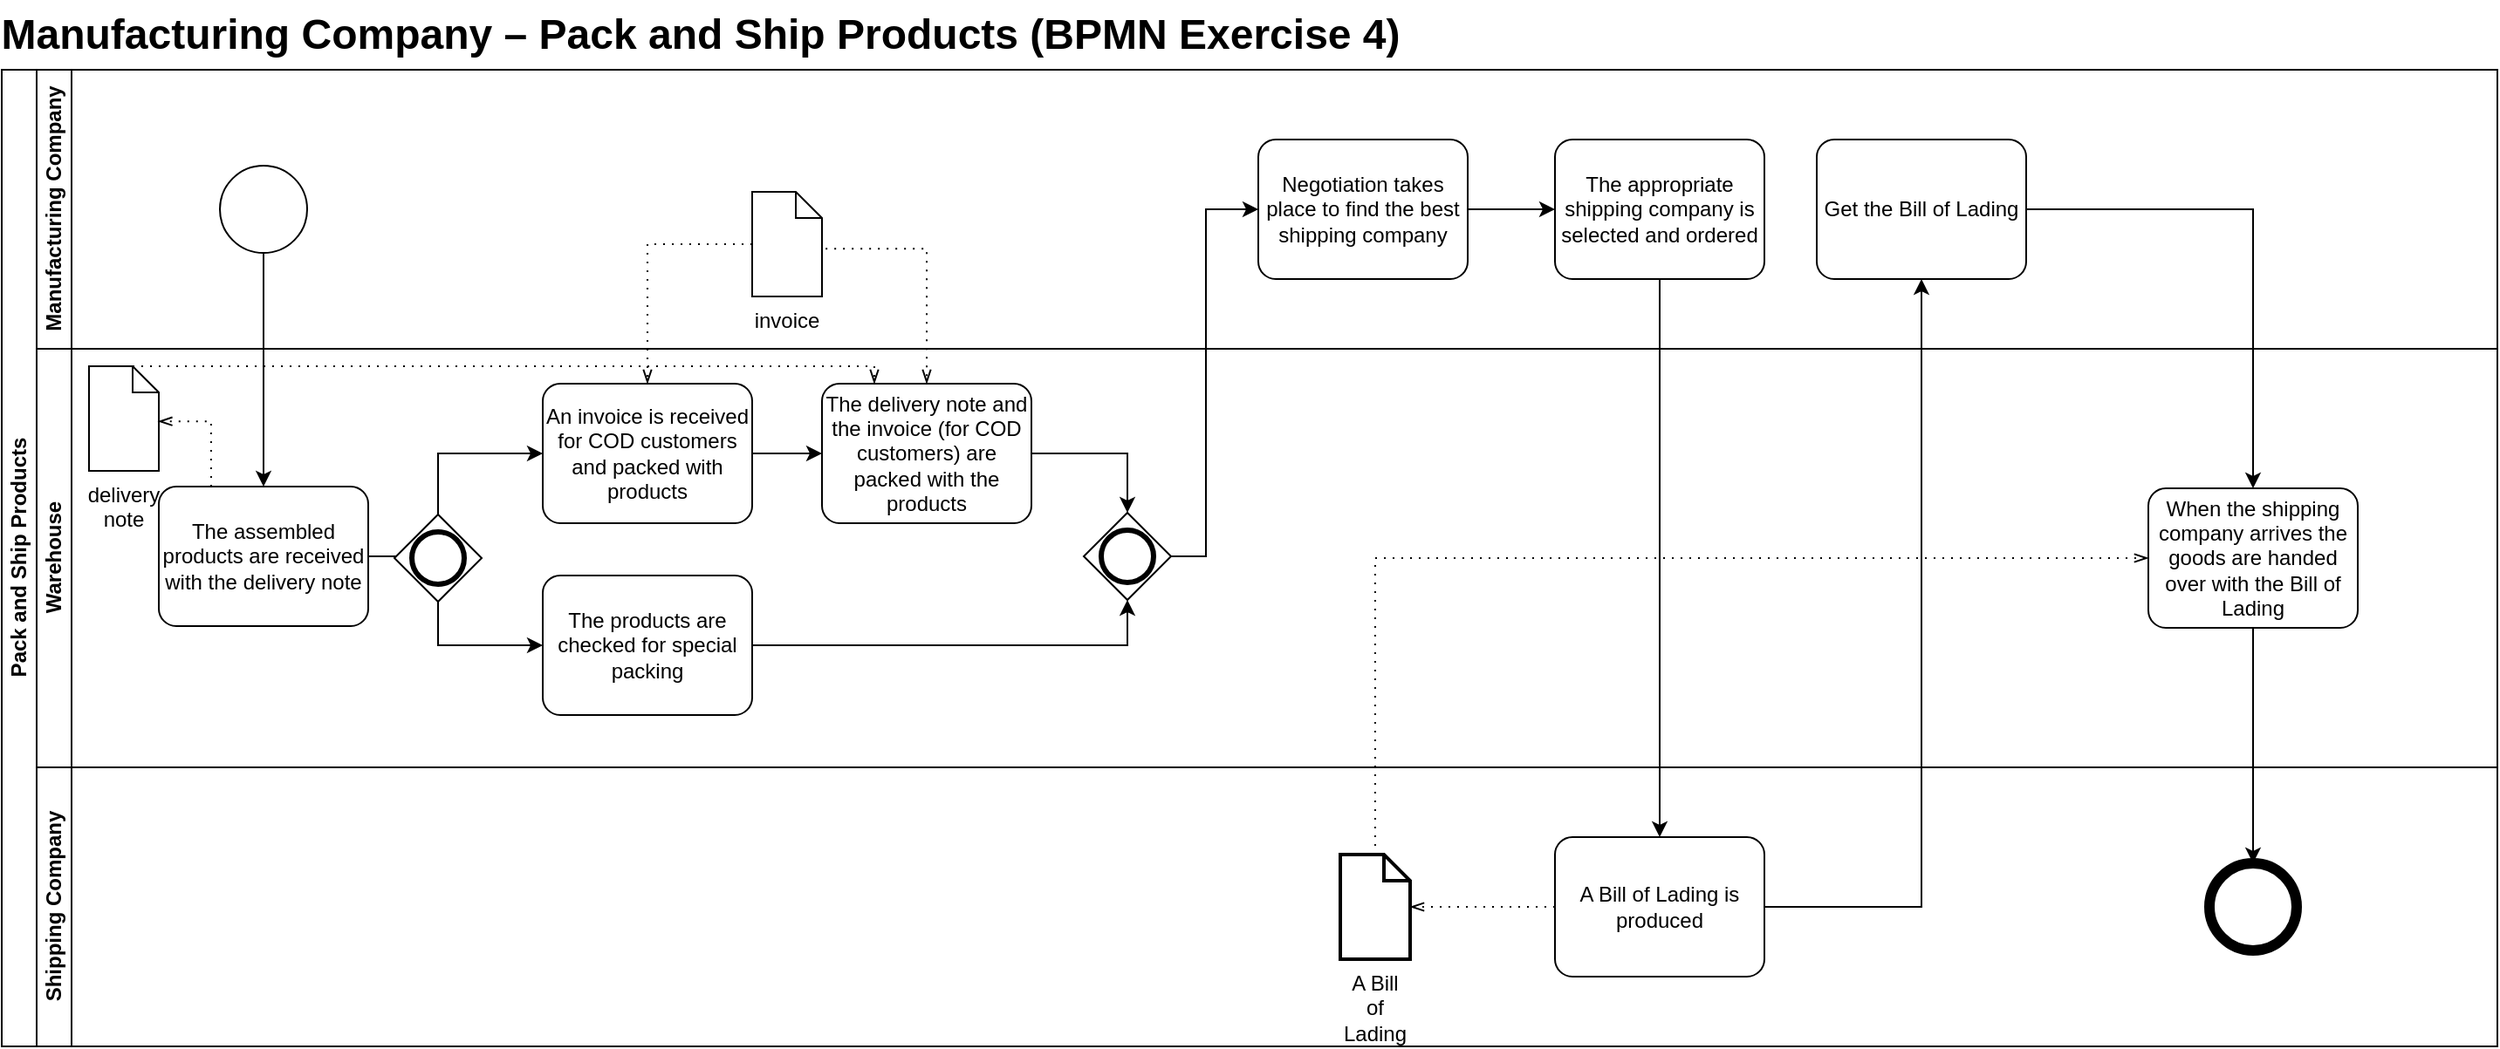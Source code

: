 <mxfile version="20.5.1" type="github">
  <diagram id="h45mVUDpt6xANMsenms4" name="第 1 页">
    <mxGraphModel dx="643" dy="843" grid="1" gridSize="10" guides="1" tooltips="1" connect="1" arrows="1" fold="1" page="1" pageScale="1" pageWidth="827" pageHeight="1169" math="0" shadow="0">
      <root>
        <mxCell id="0" />
        <mxCell id="1" parent="0" />
        <mxCell id="ALC4Npj5PVz0JBbh5Lqq-1" value="Manufacturing Company – Pack and Ship Products (BPMN Exercise 4)" style="text;strokeColor=none;fillColor=none;html=1;fontSize=24;fontStyle=1;verticalAlign=middle;align=center;" vertex="1" parent="1">
          <mxGeometry x="370" y="20" width="100" height="40" as="geometry" />
        </mxCell>
        <mxCell id="ALC4Npj5PVz0JBbh5Lqq-2" value="Pack and Ship Products" style="swimlane;html=1;childLayout=stackLayout;resizeParent=1;resizeParentMax=0;horizontal=0;startSize=20;horizontalStack=0;" vertex="1" parent="1">
          <mxGeometry x="20" y="60" width="1430" height="560" as="geometry" />
        </mxCell>
        <mxCell id="ALC4Npj5PVz0JBbh5Lqq-3" value="Manufacturing Company" style="swimlane;html=1;startSize=20;horizontal=0;" vertex="1" parent="ALC4Npj5PVz0JBbh5Lqq-2">
          <mxGeometry x="20" width="1410" height="160" as="geometry" />
        </mxCell>
        <mxCell id="ALC4Npj5PVz0JBbh5Lqq-6" value="" style="points=[[0.145,0.145,0],[0.5,0,0],[0.855,0.145,0],[1,0.5,0],[0.855,0.855,0],[0.5,1,0],[0.145,0.855,0],[0,0.5,0]];shape=mxgraph.bpmn.event;html=1;verticalLabelPosition=bottom;labelBackgroundColor=#ffffff;verticalAlign=top;align=center;perimeter=ellipsePerimeter;outlineConnect=0;aspect=fixed;outline=standard;symbol=general;" vertex="1" parent="ALC4Npj5PVz0JBbh5Lqq-3">
          <mxGeometry x="105" y="55" width="50" height="50" as="geometry" />
        </mxCell>
        <mxCell id="ALC4Npj5PVz0JBbh5Lqq-22" value="invoice" style="shape=mxgraph.bpmn.data;labelPosition=center;verticalLabelPosition=bottom;align=center;verticalAlign=top;whiteSpace=wrap;size=15;html=1;" vertex="1" parent="ALC4Npj5PVz0JBbh5Lqq-3">
          <mxGeometry x="410" y="70" width="40" height="60" as="geometry" />
        </mxCell>
        <mxCell id="ALC4Npj5PVz0JBbh5Lqq-34" value="" style="edgeStyle=orthogonalEdgeStyle;rounded=0;orthogonalLoop=1;jettySize=auto;html=1;" edge="1" parent="ALC4Npj5PVz0JBbh5Lqq-3" source="ALC4Npj5PVz0JBbh5Lqq-30" target="ALC4Npj5PVz0JBbh5Lqq-33">
          <mxGeometry relative="1" as="geometry" />
        </mxCell>
        <mxCell id="ALC4Npj5PVz0JBbh5Lqq-30" value="Negotiation takes place to find the best shipping company" style="points=[[0.25,0,0],[0.5,0,0],[0.75,0,0],[1,0.25,0],[1,0.5,0],[1,0.75,0],[0.75,1,0],[0.5,1,0],[0.25,1,0],[0,0.75,0],[0,0.5,0],[0,0.25,0]];shape=mxgraph.bpmn.task;whiteSpace=wrap;rectStyle=rounded;size=10;taskMarker=abstract;" vertex="1" parent="ALC4Npj5PVz0JBbh5Lqq-3">
          <mxGeometry x="700" y="40" width="120" height="80" as="geometry" />
        </mxCell>
        <mxCell id="ALC4Npj5PVz0JBbh5Lqq-33" value="The appropriate shipping company is selected and ordered" style="points=[[0.25,0,0],[0.5,0,0],[0.75,0,0],[1,0.25,0],[1,0.5,0],[1,0.75,0],[0.75,1,0],[0.5,1,0],[0.25,1,0],[0,0.75,0],[0,0.5,0],[0,0.25,0]];shape=mxgraph.bpmn.task;whiteSpace=wrap;rectStyle=rounded;size=10;taskMarker=abstract;" vertex="1" parent="ALC4Npj5PVz0JBbh5Lqq-3">
          <mxGeometry x="870" y="40" width="120" height="80" as="geometry" />
        </mxCell>
        <mxCell id="ALC4Npj5PVz0JBbh5Lqq-58" value="Get the Bill of Lading" style="points=[[0.25,0,0],[0.5,0,0],[0.75,0,0],[1,0.25,0],[1,0.5,0],[1,0.75,0],[0.75,1,0],[0.5,1,0],[0.25,1,0],[0,0.75,0],[0,0.5,0],[0,0.25,0]];shape=mxgraph.bpmn.task;whiteSpace=wrap;rectStyle=rounded;size=10;taskMarker=abstract;" vertex="1" parent="ALC4Npj5PVz0JBbh5Lqq-3">
          <mxGeometry x="1020" y="40" width="120" height="80" as="geometry" />
        </mxCell>
        <mxCell id="ALC4Npj5PVz0JBbh5Lqq-4" value="Warehouse" style="swimlane;html=1;startSize=20;horizontal=0;" vertex="1" parent="ALC4Npj5PVz0JBbh5Lqq-2">
          <mxGeometry x="20" y="160" width="1410" height="240" as="geometry" />
        </mxCell>
        <mxCell id="ALC4Npj5PVz0JBbh5Lqq-12" style="edgeStyle=orthogonalEdgeStyle;rounded=0;orthogonalLoop=1;jettySize=auto;html=1;" edge="1" parent="ALC4Npj5PVz0JBbh5Lqq-4" source="ALC4Npj5PVz0JBbh5Lqq-7" target="ALC4Npj5PVz0JBbh5Lqq-11">
          <mxGeometry relative="1" as="geometry" />
        </mxCell>
        <mxCell id="ALC4Npj5PVz0JBbh5Lqq-7" value="The assembled products are received with the delivery note" style="points=[[0.25,0,0],[0.5,0,0],[0.75,0,0],[1,0.25,0],[1,0.5,0],[1,0.75,0],[0.75,1,0],[0.5,1,0],[0.25,1,0],[0,0.75,0],[0,0.5,0],[0,0.25,0]];shape=mxgraph.bpmn.task;whiteSpace=wrap;rectStyle=rounded;size=10;taskMarker=abstract;" vertex="1" parent="ALC4Npj5PVz0JBbh5Lqq-4">
          <mxGeometry x="70" y="79" width="120" height="80" as="geometry" />
        </mxCell>
        <mxCell id="ALC4Npj5PVz0JBbh5Lqq-14" style="edgeStyle=orthogonalEdgeStyle;rounded=0;orthogonalLoop=1;jettySize=auto;html=1;" edge="1" parent="ALC4Npj5PVz0JBbh5Lqq-4" source="ALC4Npj5PVz0JBbh5Lqq-11" target="ALC4Npj5PVz0JBbh5Lqq-13">
          <mxGeometry relative="1" as="geometry">
            <Array as="points">
              <mxPoint x="230" y="60" />
            </Array>
          </mxGeometry>
        </mxCell>
        <mxCell id="ALC4Npj5PVz0JBbh5Lqq-19" style="edgeStyle=orthogonalEdgeStyle;rounded=0;orthogonalLoop=1;jettySize=auto;html=1;" edge="1" parent="ALC4Npj5PVz0JBbh5Lqq-4" source="ALC4Npj5PVz0JBbh5Lqq-11" target="ALC4Npj5PVz0JBbh5Lqq-18">
          <mxGeometry relative="1" as="geometry">
            <Array as="points">
              <mxPoint x="230" y="170" />
            </Array>
          </mxGeometry>
        </mxCell>
        <mxCell id="ALC4Npj5PVz0JBbh5Lqq-11" value="" style="points=[[0.25,0.25,0],[0.5,0,0],[0.75,0.25,0],[1,0.5,0],[0.75,0.75,0],[0.5,1,0],[0.25,0.75,0],[0,0.5,0]];shape=mxgraph.bpmn.gateway2;html=1;verticalLabelPosition=bottom;labelBackgroundColor=#ffffff;verticalAlign=top;align=center;perimeter=rhombusPerimeter;outlineConnect=0;outline=end;symbol=general;" vertex="1" parent="ALC4Npj5PVz0JBbh5Lqq-4">
          <mxGeometry x="205" y="95" width="50" height="50" as="geometry" />
        </mxCell>
        <mxCell id="ALC4Npj5PVz0JBbh5Lqq-21" value="" style="edgeStyle=orthogonalEdgeStyle;rounded=0;orthogonalLoop=1;jettySize=auto;html=1;" edge="1" parent="ALC4Npj5PVz0JBbh5Lqq-4" source="ALC4Npj5PVz0JBbh5Lqq-13" target="ALC4Npj5PVz0JBbh5Lqq-20">
          <mxGeometry relative="1" as="geometry" />
        </mxCell>
        <mxCell id="ALC4Npj5PVz0JBbh5Lqq-13" value="An invoice is received for COD customers and packed with products" style="points=[[0.25,0,0],[0.5,0,0],[0.75,0,0],[1,0.25,0],[1,0.5,0],[1,0.75,0],[0.75,1,0],[0.5,1,0],[0.25,1,0],[0,0.75,0],[0,0.5,0],[0,0.25,0]];shape=mxgraph.bpmn.task;whiteSpace=wrap;rectStyle=rounded;size=10;taskMarker=abstract;" vertex="1" parent="ALC4Npj5PVz0JBbh5Lqq-4">
          <mxGeometry x="290" y="20" width="120" height="80" as="geometry" />
        </mxCell>
        <mxCell id="ALC4Npj5PVz0JBbh5Lqq-28" style="edgeStyle=orthogonalEdgeStyle;rounded=0;orthogonalLoop=1;jettySize=auto;html=1;" edge="1" parent="ALC4Npj5PVz0JBbh5Lqq-4" source="ALC4Npj5PVz0JBbh5Lqq-18" target="ALC4Npj5PVz0JBbh5Lqq-26">
          <mxGeometry relative="1" as="geometry">
            <Array as="points">
              <mxPoint x="625" y="170" />
            </Array>
          </mxGeometry>
        </mxCell>
        <mxCell id="ALC4Npj5PVz0JBbh5Lqq-18" value="The products are checked for special packing" style="points=[[0.25,0,0],[0.5,0,0],[0.75,0,0],[1,0.25,0],[1,0.5,0],[1,0.75,0],[0.75,1,0],[0.5,1,0],[0.25,1,0],[0,0.75,0],[0,0.5,0],[0,0.25,0]];shape=mxgraph.bpmn.task;whiteSpace=wrap;rectStyle=rounded;size=10;taskMarker=abstract;" vertex="1" parent="ALC4Npj5PVz0JBbh5Lqq-4">
          <mxGeometry x="290" y="130" width="120" height="80" as="geometry" />
        </mxCell>
        <mxCell id="ALC4Npj5PVz0JBbh5Lqq-27" style="edgeStyle=orthogonalEdgeStyle;rounded=0;orthogonalLoop=1;jettySize=auto;html=1;" edge="1" parent="ALC4Npj5PVz0JBbh5Lqq-4" source="ALC4Npj5PVz0JBbh5Lqq-20" target="ALC4Npj5PVz0JBbh5Lqq-26">
          <mxGeometry relative="1" as="geometry">
            <Array as="points">
              <mxPoint x="625" y="60" />
            </Array>
          </mxGeometry>
        </mxCell>
        <mxCell id="ALC4Npj5PVz0JBbh5Lqq-20" value="The delivery note and the invoice (for COD customers) are packed with the products" style="points=[[0.25,0,0],[0.5,0,0],[0.75,0,0],[1,0.25,0],[1,0.5,0],[1,0.75,0],[0.75,1,0],[0.5,1,0],[0.25,1,0],[0,0.75,0],[0,0.5,0],[0,0.25,0]];shape=mxgraph.bpmn.task;whiteSpace=wrap;rectStyle=rounded;size=10;taskMarker=abstract;" vertex="1" parent="ALC4Npj5PVz0JBbh5Lqq-4">
          <mxGeometry x="450" y="20" width="120" height="80" as="geometry" />
        </mxCell>
        <mxCell id="ALC4Npj5PVz0JBbh5Lqq-26" value="" style="points=[[0.25,0.25,0],[0.5,0,0],[0.75,0.25,0],[1,0.5,0],[0.75,0.75,0],[0.5,1,0],[0.25,0.75,0],[0,0.5,0]];shape=mxgraph.bpmn.gateway2;html=1;verticalLabelPosition=bottom;labelBackgroundColor=#ffffff;verticalAlign=top;align=center;perimeter=rhombusPerimeter;outlineConnect=0;outline=end;symbol=general;" vertex="1" parent="ALC4Npj5PVz0JBbh5Lqq-4">
          <mxGeometry x="600" y="94" width="50" height="50" as="geometry" />
        </mxCell>
        <mxCell id="ALC4Npj5PVz0JBbh5Lqq-9" value="delivery note" style="shape=mxgraph.bpmn.data;labelPosition=center;verticalLabelPosition=bottom;align=center;verticalAlign=top;whiteSpace=wrap;size=15;html=1;" vertex="1" parent="ALC4Npj5PVz0JBbh5Lqq-4">
          <mxGeometry x="30" y="10" width="40" height="60" as="geometry" />
        </mxCell>
        <mxCell id="ALC4Npj5PVz0JBbh5Lqq-25" value="" style="edgeStyle=elbowEdgeStyle;fontSize=12;html=1;endFill=0;startFill=0;endSize=6;startSize=6;dashed=1;dashPattern=1 4;endArrow=openThin;startArrow=none;rounded=0;exitX=0.5;exitY=0;exitDx=0;exitDy=0;exitPerimeter=0;" edge="1" parent="ALC4Npj5PVz0JBbh5Lqq-4" source="ALC4Npj5PVz0JBbh5Lqq-9">
          <mxGeometry width="160" relative="1" as="geometry">
            <mxPoint x="60" y="-20" as="sourcePoint" />
            <mxPoint x="480" y="20" as="targetPoint" />
            <Array as="points">
              <mxPoint x="480" y="10" />
            </Array>
          </mxGeometry>
        </mxCell>
        <mxCell id="ALC4Npj5PVz0JBbh5Lqq-29" value="" style="edgeStyle=elbowEdgeStyle;fontSize=12;html=1;endFill=0;startFill=0;endSize=6;startSize=6;dashed=1;dashPattern=1 4;endArrow=openThin;startArrow=none;rounded=0;entryX=0.992;entryY=0.527;entryDx=0;entryDy=0;entryPerimeter=0;exitX=0.25;exitY=0;exitDx=0;exitDy=0;exitPerimeter=0;" edge="1" parent="ALC4Npj5PVz0JBbh5Lqq-4" source="ALC4Npj5PVz0JBbh5Lqq-7" target="ALC4Npj5PVz0JBbh5Lqq-9">
          <mxGeometry width="160" relative="1" as="geometry">
            <mxPoint x="50" y="50" as="sourcePoint" />
            <mxPoint x="60" y="-50" as="targetPoint" />
            <Array as="points">
              <mxPoint x="100" y="40" />
              <mxPoint x="50" y="20" />
            </Array>
          </mxGeometry>
        </mxCell>
        <mxCell id="ALC4Npj5PVz0JBbh5Lqq-61" value="When the shipping company arrives the goods are handed over with the Bill of Lading" style="points=[[0.25,0,0],[0.5,0,0],[0.75,0,0],[1,0.25,0],[1,0.5,0],[1,0.75,0],[0.75,1,0],[0.5,1,0],[0.25,1,0],[0,0.75,0],[0,0.5,0],[0,0.25,0]];shape=mxgraph.bpmn.task;whiteSpace=wrap;rectStyle=rounded;size=10;taskMarker=abstract;" vertex="1" parent="ALC4Npj5PVz0JBbh5Lqq-4">
          <mxGeometry x="1210" y="80" width="120" height="80" as="geometry" />
        </mxCell>
        <mxCell id="ALC4Npj5PVz0JBbh5Lqq-8" style="edgeStyle=orthogonalEdgeStyle;rounded=0;orthogonalLoop=1;jettySize=auto;html=1;" edge="1" parent="ALC4Npj5PVz0JBbh5Lqq-2" source="ALC4Npj5PVz0JBbh5Lqq-6" target="ALC4Npj5PVz0JBbh5Lqq-7">
          <mxGeometry relative="1" as="geometry" />
        </mxCell>
        <mxCell id="ALC4Npj5PVz0JBbh5Lqq-23" value="" style="edgeStyle=elbowEdgeStyle;fontSize=12;html=1;endFill=0;startFill=0;endSize=6;startSize=6;dashed=1;dashPattern=1 4;endArrow=openThin;startArrow=none;rounded=0;exitX=0;exitY=0.5;exitDx=0;exitDy=0;exitPerimeter=0;" edge="1" parent="ALC4Npj5PVz0JBbh5Lqq-2" source="ALC4Npj5PVz0JBbh5Lqq-22" target="ALC4Npj5PVz0JBbh5Lqq-13">
          <mxGeometry width="160" relative="1" as="geometry">
            <mxPoint x="250" y="110" as="sourcePoint" />
            <mxPoint x="410" y="110" as="targetPoint" />
            <Array as="points">
              <mxPoint x="370" y="100" />
            </Array>
          </mxGeometry>
        </mxCell>
        <mxCell id="ALC4Npj5PVz0JBbh5Lqq-24" value="" style="edgeStyle=elbowEdgeStyle;fontSize=12;html=1;endFill=0;startFill=0;endSize=6;startSize=6;dashed=1;dashPattern=1 4;endArrow=openThin;startArrow=none;rounded=0;exitX=1.052;exitY=0.543;exitDx=0;exitDy=0;exitPerimeter=0;" edge="1" parent="ALC4Npj5PVz0JBbh5Lqq-2" source="ALC4Npj5PVz0JBbh5Lqq-22" target="ALC4Npj5PVz0JBbh5Lqq-20">
          <mxGeometry width="160" relative="1" as="geometry">
            <mxPoint x="490" y="100" as="sourcePoint" />
            <mxPoint x="650" y="100" as="targetPoint" />
            <Array as="points">
              <mxPoint x="530" y="100" />
            </Array>
          </mxGeometry>
        </mxCell>
        <mxCell id="ALC4Npj5PVz0JBbh5Lqq-31" style="edgeStyle=orthogonalEdgeStyle;rounded=0;orthogonalLoop=1;jettySize=auto;html=1;entryX=0;entryY=0.5;entryDx=0;entryDy=0;entryPerimeter=0;" edge="1" parent="ALC4Npj5PVz0JBbh5Lqq-2" source="ALC4Npj5PVz0JBbh5Lqq-26" target="ALC4Npj5PVz0JBbh5Lqq-30">
          <mxGeometry relative="1" as="geometry">
            <Array as="points">
              <mxPoint x="690" y="279" />
              <mxPoint x="690" y="80" />
            </Array>
          </mxGeometry>
        </mxCell>
        <mxCell id="ALC4Npj5PVz0JBbh5Lqq-36" value="" style="edgeStyle=orthogonalEdgeStyle;rounded=0;orthogonalLoop=1;jettySize=auto;html=1;" edge="1" parent="ALC4Npj5PVz0JBbh5Lqq-2" source="ALC4Npj5PVz0JBbh5Lqq-33" target="ALC4Npj5PVz0JBbh5Lqq-35">
          <mxGeometry relative="1" as="geometry" />
        </mxCell>
        <mxCell id="ALC4Npj5PVz0JBbh5Lqq-54" value="Shipping Company" style="swimlane;html=1;startSize=20;horizontal=0;" vertex="1" parent="ALC4Npj5PVz0JBbh5Lqq-2">
          <mxGeometry x="20" y="400" width="1410" height="160" as="geometry" />
        </mxCell>
        <mxCell id="ALC4Npj5PVz0JBbh5Lqq-35" value="A Bill of Lading is produced" style="points=[[0.25,0,0],[0.5,0,0],[0.75,0,0],[1,0.25,0],[1,0.5,0],[1,0.75,0],[0.75,1,0],[0.5,1,0],[0.25,1,0],[0,0.75,0],[0,0.5,0],[0,0.25,0]];shape=mxgraph.bpmn.task;whiteSpace=wrap;rectStyle=rounded;size=10;taskMarker=abstract;" vertex="1" parent="ALC4Npj5PVz0JBbh5Lqq-54">
          <mxGeometry x="870" y="40" width="120" height="80" as="geometry" />
        </mxCell>
        <mxCell id="ALC4Npj5PVz0JBbh5Lqq-55" value="A Bill of Lading" style="shape=mxgraph.bpmn.data;labelPosition=center;verticalLabelPosition=bottom;align=center;verticalAlign=top;whiteSpace=wrap;size=15;html=1;strokeColor=default;strokeWidth=2;fontFamily=Helvetica;fontSize=12;fontColor=default;startSize=20;fillColor=default;" vertex="1" parent="ALC4Npj5PVz0JBbh5Lqq-54">
          <mxGeometry x="747" y="50" width="40" height="60" as="geometry" />
        </mxCell>
        <mxCell id="ALC4Npj5PVz0JBbh5Lqq-56" value="" style="edgeStyle=elbowEdgeStyle;fontSize=12;html=1;endFill=0;startFill=0;endSize=6;startSize=6;dashed=1;dashPattern=1 4;endArrow=openThin;startArrow=none;rounded=0;fontFamily=Helvetica;fontColor=default;" edge="1" parent="ALC4Npj5PVz0JBbh5Lqq-54" source="ALC4Npj5PVz0JBbh5Lqq-35" target="ALC4Npj5PVz0JBbh5Lqq-55">
          <mxGeometry width="160" relative="1" as="geometry">
            <mxPoint x="540" y="60" as="sourcePoint" />
            <mxPoint x="700" y="60" as="targetPoint" />
          </mxGeometry>
        </mxCell>
        <mxCell id="ALC4Npj5PVz0JBbh5Lqq-63" value="" style="points=[[0.145,0.145,0],[0.5,0,0],[0.855,0.145,0],[1,0.5,0],[0.855,0.855,0],[0.5,1,0],[0.145,0.855,0],[0,0.5,0]];shape=mxgraph.bpmn.event;html=1;verticalLabelPosition=bottom;labelBackgroundColor=#ffffff;verticalAlign=top;align=center;perimeter=ellipsePerimeter;outlineConnect=0;aspect=fixed;outline=end;symbol=terminate2;strokeColor=default;strokeWidth=2;fontFamily=Helvetica;fontSize=12;fontColor=default;startSize=20;fillColor=default;" vertex="1" parent="ALC4Npj5PVz0JBbh5Lqq-54">
          <mxGeometry x="1245" y="55" width="50" height="50" as="geometry" />
        </mxCell>
        <mxCell id="ALC4Npj5PVz0JBbh5Lqq-59" style="edgeStyle=orthogonalEdgeStyle;rounded=0;orthogonalLoop=1;jettySize=auto;html=1;fontFamily=Helvetica;fontSize=12;fontColor=default;startSize=20;" edge="1" parent="ALC4Npj5PVz0JBbh5Lqq-2" source="ALC4Npj5PVz0JBbh5Lqq-35" target="ALC4Npj5PVz0JBbh5Lqq-58">
          <mxGeometry relative="1" as="geometry" />
        </mxCell>
        <mxCell id="ALC4Npj5PVz0JBbh5Lqq-62" value="" style="edgeStyle=orthogonalEdgeStyle;rounded=0;orthogonalLoop=1;jettySize=auto;html=1;fontFamily=Helvetica;fontSize=12;fontColor=default;startSize=20;" edge="1" parent="ALC4Npj5PVz0JBbh5Lqq-2" source="ALC4Npj5PVz0JBbh5Lqq-58" target="ALC4Npj5PVz0JBbh5Lqq-61">
          <mxGeometry relative="1" as="geometry" />
        </mxCell>
        <mxCell id="ALC4Npj5PVz0JBbh5Lqq-60" value="" style="edgeStyle=elbowEdgeStyle;fontSize=12;html=1;endFill=0;startFill=0;endSize=6;startSize=6;dashed=1;dashPattern=1 4;endArrow=openThin;startArrow=none;rounded=0;fontFamily=Helvetica;fontColor=default;exitX=0.5;exitY=0;exitDx=0;exitDy=0;exitPerimeter=0;" edge="1" parent="ALC4Npj5PVz0JBbh5Lqq-2" source="ALC4Npj5PVz0JBbh5Lqq-55" target="ALC4Npj5PVz0JBbh5Lqq-61">
          <mxGeometry width="160" relative="1" as="geometry">
            <mxPoint x="770" y="260" as="sourcePoint" />
            <mxPoint x="1060" y="250" as="targetPoint" />
            <Array as="points">
              <mxPoint x="787" y="330" />
            </Array>
          </mxGeometry>
        </mxCell>
        <mxCell id="ALC4Npj5PVz0JBbh5Lqq-64" style="edgeStyle=orthogonalEdgeStyle;rounded=0;orthogonalLoop=1;jettySize=auto;html=1;entryX=0.5;entryY=0;entryDx=0;entryDy=0;entryPerimeter=0;fontFamily=Helvetica;fontSize=12;fontColor=default;startSize=20;" edge="1" parent="ALC4Npj5PVz0JBbh5Lqq-2" source="ALC4Npj5PVz0JBbh5Lqq-61" target="ALC4Npj5PVz0JBbh5Lqq-63">
          <mxGeometry relative="1" as="geometry" />
        </mxCell>
      </root>
    </mxGraphModel>
  </diagram>
</mxfile>
